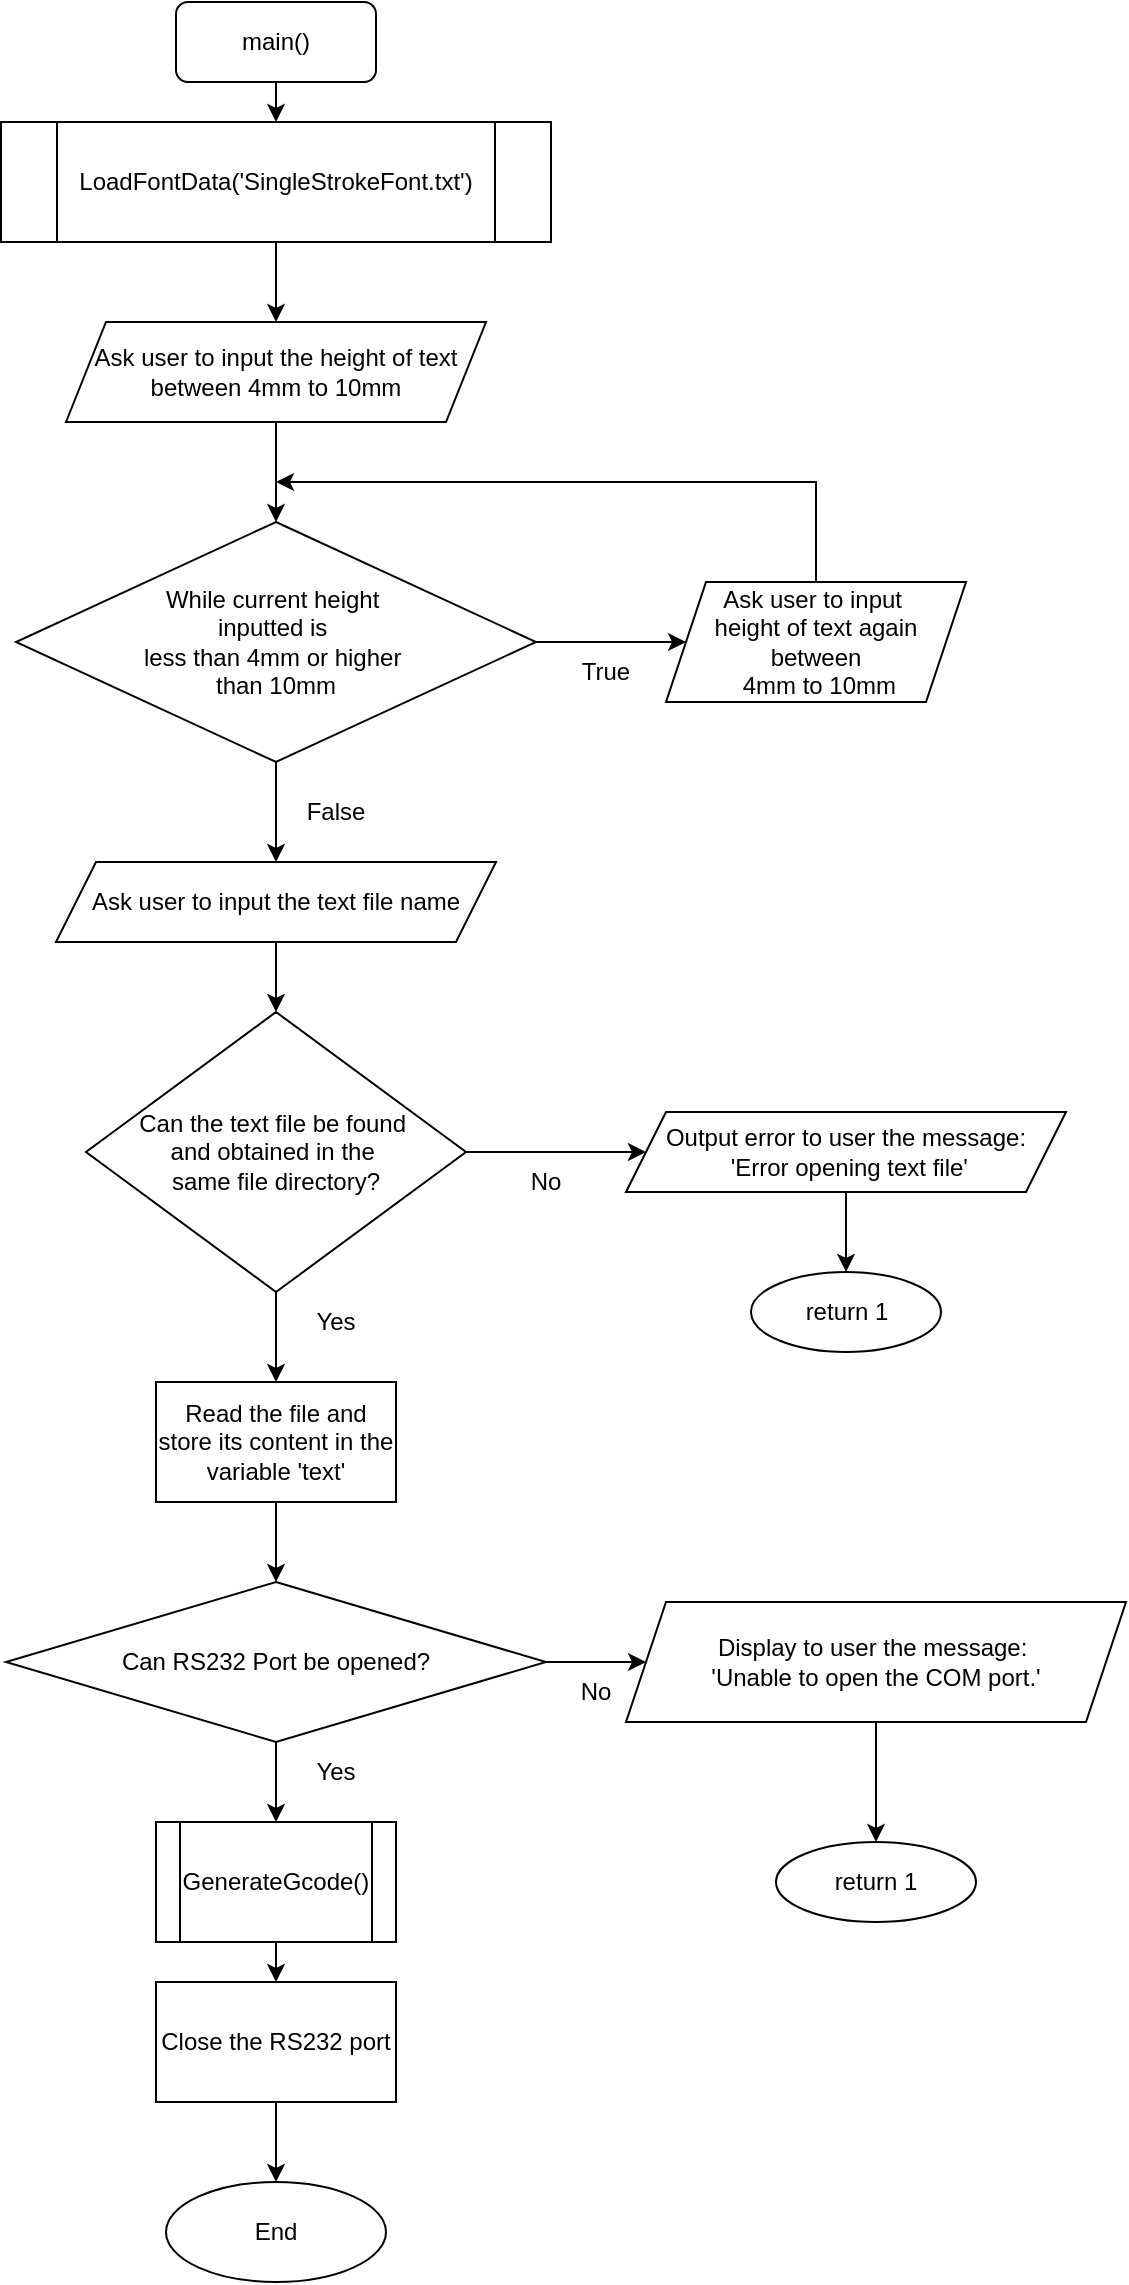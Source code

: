 <mxfile version="25.0.3" pages="3">
  <diagram name="Page-1" id="ZHpmcUGHokteA9pCnuxo">
    <mxGraphModel dx="927" dy="574" grid="1" gridSize="10" guides="1" tooltips="1" connect="1" arrows="1" fold="1" page="1" pageScale="1" pageWidth="827" pageHeight="1169" math="0" shadow="0">
      <root>
        <mxCell id="0" />
        <mxCell id="1" parent="0" />
        <mxCell id="RcZH_3BDOCUqXZO8h2bS-22" style="edgeStyle=orthogonalEdgeStyle;rounded=0;orthogonalLoop=1;jettySize=auto;html=1;exitX=0.5;exitY=1;exitDx=0;exitDy=0;entryX=0.5;entryY=0;entryDx=0;entryDy=0;" edge="1" parent="1" source="RcZH_3BDOCUqXZO8h2bS-2" target="RcZH_3BDOCUqXZO8h2bS-4">
          <mxGeometry relative="1" as="geometry" />
        </mxCell>
        <mxCell id="RcZH_3BDOCUqXZO8h2bS-2" value="main()" style="rounded=1;whiteSpace=wrap;html=1;" vertex="1" parent="1">
          <mxGeometry x="155" y="10" width="100" height="40" as="geometry" />
        </mxCell>
        <mxCell id="RcZH_3BDOCUqXZO8h2bS-11" style="edgeStyle=orthogonalEdgeStyle;rounded=0;orthogonalLoop=1;jettySize=auto;html=1;exitX=0.5;exitY=1;exitDx=0;exitDy=0;entryX=0.5;entryY=0;entryDx=0;entryDy=0;" edge="1" parent="1" source="RcZH_3BDOCUqXZO8h2bS-4" target="RcZH_3BDOCUqXZO8h2bS-9">
          <mxGeometry relative="1" as="geometry" />
        </mxCell>
        <mxCell id="RcZH_3BDOCUqXZO8h2bS-4" value="LoadFontData(&#39;SingleStrokeFont.txt&#39;)" style="shape=process;whiteSpace=wrap;html=1;backgroundOutline=1;" vertex="1" parent="1">
          <mxGeometry x="67.5" y="70" width="275" height="60" as="geometry" />
        </mxCell>
        <mxCell id="RcZH_3BDOCUqXZO8h2bS-34" style="edgeStyle=orthogonalEdgeStyle;rounded=0;orthogonalLoop=1;jettySize=auto;html=1;exitX=0.5;exitY=1;exitDx=0;exitDy=0;entryX=0.5;entryY=0;entryDx=0;entryDy=0;" edge="1" parent="1" source="RcZH_3BDOCUqXZO8h2bS-5" target="RcZH_3BDOCUqXZO8h2bS-10">
          <mxGeometry relative="1" as="geometry" />
        </mxCell>
        <mxCell id="RcZH_3BDOCUqXZO8h2bS-5" value="Ask user to input the text file name" style="shape=parallelogram;perimeter=parallelogramPerimeter;whiteSpace=wrap;html=1;fixedSize=1;" vertex="1" parent="1">
          <mxGeometry x="95" y="440" width="220" height="40" as="geometry" />
        </mxCell>
        <mxCell id="RcZH_3BDOCUqXZO8h2bS-6" value="Ask user to input&amp;nbsp;&lt;div&gt;height&amp;nbsp;&lt;span style=&quot;background-color: initial;&quot;&gt;of text again between&lt;/span&gt;&lt;/div&gt;&lt;div&gt;&lt;span style=&quot;background-color: initial;&quot;&gt;&amp;nbsp;4mm to 10mm&lt;/span&gt;&lt;/div&gt;" style="shape=parallelogram;perimeter=parallelogramPerimeter;whiteSpace=wrap;html=1;fixedSize=1;" vertex="1" parent="1">
          <mxGeometry x="400" y="300" width="150" height="60" as="geometry" />
        </mxCell>
        <mxCell id="RcZH_3BDOCUqXZO8h2bS-24" style="edgeStyle=orthogonalEdgeStyle;rounded=0;orthogonalLoop=1;jettySize=auto;html=1;exitX=1;exitY=0.5;exitDx=0;exitDy=0;" edge="1" parent="1" source="RcZH_3BDOCUqXZO8h2bS-7" target="RcZH_3BDOCUqXZO8h2bS-6">
          <mxGeometry relative="1" as="geometry" />
        </mxCell>
        <mxCell id="RcZH_3BDOCUqXZO8h2bS-33" style="edgeStyle=orthogonalEdgeStyle;rounded=0;orthogonalLoop=1;jettySize=auto;html=1;exitX=0.5;exitY=1;exitDx=0;exitDy=0;entryX=0.5;entryY=0;entryDx=0;entryDy=0;" edge="1" parent="1" source="RcZH_3BDOCUqXZO8h2bS-7" target="RcZH_3BDOCUqXZO8h2bS-5">
          <mxGeometry relative="1" as="geometry" />
        </mxCell>
        <mxCell id="RcZH_3BDOCUqXZO8h2bS-7" value="While current height&amp;nbsp;&lt;div&gt;inputted is&amp;nbsp;&lt;div&gt;less than 4mm or higher&amp;nbsp;&lt;/div&gt;&lt;div&gt;than 10mm&lt;/div&gt;&lt;/div&gt;" style="rhombus;whiteSpace=wrap;html=1;" vertex="1" parent="1">
          <mxGeometry x="75" y="270" width="260" height="120" as="geometry" />
        </mxCell>
        <mxCell id="RcZH_3BDOCUqXZO8h2bS-12" style="edgeStyle=orthogonalEdgeStyle;rounded=0;orthogonalLoop=1;jettySize=auto;html=1;exitX=0.5;exitY=1;exitDx=0;exitDy=0;entryX=0.5;entryY=0;entryDx=0;entryDy=0;" edge="1" parent="1" source="RcZH_3BDOCUqXZO8h2bS-9" target="RcZH_3BDOCUqXZO8h2bS-7">
          <mxGeometry relative="1" as="geometry" />
        </mxCell>
        <mxCell id="RcZH_3BDOCUqXZO8h2bS-9" value="Ask user to input the&amp;nbsp;&lt;span style=&quot;background-color: initial;&quot;&gt;height&amp;nbsp;&lt;/span&gt;&lt;span style=&quot;background-color: initial;&quot;&gt;of text between&amp;nbsp;&lt;/span&gt;&lt;span style=&quot;background-color: initial;&quot;&gt;4mm to 10mm&lt;/span&gt;" style="shape=parallelogram;perimeter=parallelogramPerimeter;whiteSpace=wrap;html=1;fixedSize=1;" vertex="1" parent="1">
          <mxGeometry x="100" y="170" width="210" height="50" as="geometry" />
        </mxCell>
        <mxCell id="RcZH_3BDOCUqXZO8h2bS-28" style="edgeStyle=orthogonalEdgeStyle;rounded=0;orthogonalLoop=1;jettySize=auto;html=1;exitX=0.5;exitY=1;exitDx=0;exitDy=0;entryX=0.5;entryY=0;entryDx=0;entryDy=0;" edge="1" parent="1" source="RcZH_3BDOCUqXZO8h2bS-10" target="RcZH_3BDOCUqXZO8h2bS-14">
          <mxGeometry relative="1" as="geometry" />
        </mxCell>
        <mxCell id="RcZH_3BDOCUqXZO8h2bS-40" style="edgeStyle=orthogonalEdgeStyle;rounded=0;orthogonalLoop=1;jettySize=auto;html=1;exitX=1;exitY=0.5;exitDx=0;exitDy=0;entryX=0;entryY=0.5;entryDx=0;entryDy=0;" edge="1" parent="1" source="RcZH_3BDOCUqXZO8h2bS-10" target="RcZH_3BDOCUqXZO8h2bS-37">
          <mxGeometry relative="1" as="geometry" />
        </mxCell>
        <mxCell id="RcZH_3BDOCUqXZO8h2bS-10" value="Can the text file be found&amp;nbsp;&lt;div&gt;and obtained in the&amp;nbsp;&lt;div&gt;same file directory?&lt;/div&gt;&lt;/div&gt;" style="rhombus;whiteSpace=wrap;html=1;" vertex="1" parent="1">
          <mxGeometry x="110" y="515" width="190" height="140" as="geometry" />
        </mxCell>
        <mxCell id="RcZH_3BDOCUqXZO8h2bS-42" style="edgeStyle=orthogonalEdgeStyle;rounded=0;orthogonalLoop=1;jettySize=auto;html=1;exitX=0.5;exitY=1;exitDx=0;exitDy=0;entryX=0.5;entryY=0;entryDx=0;entryDy=0;" edge="1" parent="1" source="RcZH_3BDOCUqXZO8h2bS-14" target="RcZH_3BDOCUqXZO8h2bS-16">
          <mxGeometry relative="1" as="geometry" />
        </mxCell>
        <mxCell id="RcZH_3BDOCUqXZO8h2bS-14" value="Read the file and store its content in the variable &#39;text&#39;" style="rounded=0;whiteSpace=wrap;html=1;" vertex="1" parent="1">
          <mxGeometry x="145" y="700" width="120" height="60" as="geometry" />
        </mxCell>
        <mxCell id="RcZH_3BDOCUqXZO8h2bS-44" style="edgeStyle=orthogonalEdgeStyle;rounded=0;orthogonalLoop=1;jettySize=auto;html=1;exitX=0.5;exitY=1;exitDx=0;exitDy=0;entryX=0.5;entryY=0;entryDx=0;entryDy=0;" edge="1" parent="1" source="RcZH_3BDOCUqXZO8h2bS-16" target="RcZH_3BDOCUqXZO8h2bS-17">
          <mxGeometry relative="1" as="geometry" />
        </mxCell>
        <mxCell id="RcZH_3BDOCUqXZO8h2bS-16" value="Can RS232 Port be opened?" style="rhombus;whiteSpace=wrap;html=1;" vertex="1" parent="1">
          <mxGeometry x="70" y="800" width="270" height="80" as="geometry" />
        </mxCell>
        <mxCell id="RcZH_3BDOCUqXZO8h2bS-26" style="edgeStyle=orthogonalEdgeStyle;rounded=0;orthogonalLoop=1;jettySize=auto;html=1;exitX=0.5;exitY=1;exitDx=0;exitDy=0;entryX=0.5;entryY=0;entryDx=0;entryDy=0;" edge="1" parent="1" source="RcZH_3BDOCUqXZO8h2bS-17" target="RcZH_3BDOCUqXZO8h2bS-18">
          <mxGeometry relative="1" as="geometry" />
        </mxCell>
        <mxCell id="RcZH_3BDOCUqXZO8h2bS-17" value="GenerateGcode()" style="shape=process;whiteSpace=wrap;html=1;backgroundOutline=1;" vertex="1" parent="1">
          <mxGeometry x="145" y="920" width="120" height="60" as="geometry" />
        </mxCell>
        <mxCell id="RcZH_3BDOCUqXZO8h2bS-27" style="edgeStyle=orthogonalEdgeStyle;rounded=0;orthogonalLoop=1;jettySize=auto;html=1;exitX=0.5;exitY=1;exitDx=0;exitDy=0;entryX=0.5;entryY=0;entryDx=0;entryDy=0;" edge="1" parent="1" source="RcZH_3BDOCUqXZO8h2bS-18" target="RcZH_3BDOCUqXZO8h2bS-20">
          <mxGeometry relative="1" as="geometry" />
        </mxCell>
        <mxCell id="RcZH_3BDOCUqXZO8h2bS-18" value="Close the RS232 port" style="rounded=0;whiteSpace=wrap;html=1;" vertex="1" parent="1">
          <mxGeometry x="145" y="1000" width="120" height="60" as="geometry" />
        </mxCell>
        <mxCell id="RcZH_3BDOCUqXZO8h2bS-20" value="End" style="ellipse;whiteSpace=wrap;html=1;" vertex="1" parent="1">
          <mxGeometry x="150" y="1100" width="110" height="50" as="geometry" />
        </mxCell>
        <mxCell id="RcZH_3BDOCUqXZO8h2bS-23" value="" style="endArrow=classic;html=1;rounded=0;entryX=0.5;entryY=0;entryDx=0;entryDy=0;exitX=0.5;exitY=0;exitDx=0;exitDy=0;" edge="1" parent="1" source="RcZH_3BDOCUqXZO8h2bS-6">
          <mxGeometry width="50" height="50" relative="1" as="geometry">
            <mxPoint x="480" y="280" as="sourcePoint" />
            <mxPoint x="205" y="250" as="targetPoint" />
            <Array as="points">
              <mxPoint x="475" y="250" />
              <mxPoint x="350" y="250" />
            </Array>
          </mxGeometry>
        </mxCell>
        <mxCell id="RcZH_3BDOCUqXZO8h2bS-30" value="True" style="text;html=1;align=center;verticalAlign=middle;whiteSpace=wrap;rounded=0;" vertex="1" parent="1">
          <mxGeometry x="340" y="330" width="60" height="30" as="geometry" />
        </mxCell>
        <mxCell id="RcZH_3BDOCUqXZO8h2bS-31" value="False" style="text;html=1;align=center;verticalAlign=middle;whiteSpace=wrap;rounded=0;" vertex="1" parent="1">
          <mxGeometry x="205" y="400" width="60" height="30" as="geometry" />
        </mxCell>
        <mxCell id="RcZH_3BDOCUqXZO8h2bS-35" value="Yes" style="text;html=1;align=center;verticalAlign=middle;whiteSpace=wrap;rounded=0;" vertex="1" parent="1">
          <mxGeometry x="205" y="655" width="60" height="30" as="geometry" />
        </mxCell>
        <mxCell id="RcZH_3BDOCUqXZO8h2bS-41" style="edgeStyle=orthogonalEdgeStyle;rounded=0;orthogonalLoop=1;jettySize=auto;html=1;exitX=0.5;exitY=1;exitDx=0;exitDy=0;entryX=0.5;entryY=0;entryDx=0;entryDy=0;" edge="1" parent="1" source="RcZH_3BDOCUqXZO8h2bS-37" target="RcZH_3BDOCUqXZO8h2bS-39">
          <mxGeometry relative="1" as="geometry" />
        </mxCell>
        <mxCell id="RcZH_3BDOCUqXZO8h2bS-37" value="Output error to user the message:&lt;div&gt;&amp;nbsp;&#39;Error opening text file&#39;&lt;/div&gt;" style="shape=parallelogram;perimeter=parallelogramPerimeter;whiteSpace=wrap;html=1;fixedSize=1;" vertex="1" parent="1">
          <mxGeometry x="380" y="565" width="220" height="40" as="geometry" />
        </mxCell>
        <mxCell id="RcZH_3BDOCUqXZO8h2bS-39" value="return 1" style="ellipse;whiteSpace=wrap;html=1;" vertex="1" parent="1">
          <mxGeometry x="442.5" y="645" width="95" height="40" as="geometry" />
        </mxCell>
        <mxCell id="RcZH_3BDOCUqXZO8h2bS-45" value="No" style="text;html=1;align=center;verticalAlign=middle;whiteSpace=wrap;rounded=0;" vertex="1" parent="1">
          <mxGeometry x="310" y="585" width="60" height="30" as="geometry" />
        </mxCell>
        <mxCell id="IDR14lqXAWypBH-KW9iI-4" style="edgeStyle=orthogonalEdgeStyle;rounded=0;orthogonalLoop=1;jettySize=auto;html=1;exitX=0.5;exitY=1;exitDx=0;exitDy=0;entryX=0.5;entryY=0;entryDx=0;entryDy=0;" edge="1" parent="1" source="IDR14lqXAWypBH-KW9iI-1" target="IDR14lqXAWypBH-KW9iI-2">
          <mxGeometry relative="1" as="geometry" />
        </mxCell>
        <mxCell id="IDR14lqXAWypBH-KW9iI-1" value="Display to user the message:&amp;nbsp;&lt;div&gt;&#39;Unable to open the COM port.&#39;&lt;/div&gt;" style="shape=parallelogram;perimeter=parallelogramPerimeter;whiteSpace=wrap;html=1;fixedSize=1;" vertex="1" parent="1">
          <mxGeometry x="380" y="810" width="250" height="60" as="geometry" />
        </mxCell>
        <mxCell id="IDR14lqXAWypBH-KW9iI-2" value="return 1" style="ellipse;whiteSpace=wrap;html=1;" vertex="1" parent="1">
          <mxGeometry x="455" y="930" width="100" height="40" as="geometry" />
        </mxCell>
        <mxCell id="IDR14lqXAWypBH-KW9iI-3" value="" style="endArrow=classic;html=1;rounded=0;exitX=1;exitY=0.5;exitDx=0;exitDy=0;entryX=0;entryY=0.5;entryDx=0;entryDy=0;" edge="1" parent="1" source="RcZH_3BDOCUqXZO8h2bS-16" target="IDR14lqXAWypBH-KW9iI-1">
          <mxGeometry width="50" height="50" relative="1" as="geometry">
            <mxPoint x="390" y="880" as="sourcePoint" />
            <mxPoint x="440" y="830" as="targetPoint" />
          </mxGeometry>
        </mxCell>
        <mxCell id="IDR14lqXAWypBH-KW9iI-5" value="Yes" style="text;html=1;align=center;verticalAlign=middle;whiteSpace=wrap;rounded=0;" vertex="1" parent="1">
          <mxGeometry x="205" y="880" width="60" height="30" as="geometry" />
        </mxCell>
        <mxCell id="IDR14lqXAWypBH-KW9iI-6" value="No" style="text;html=1;align=center;verticalAlign=middle;whiteSpace=wrap;rounded=0;" vertex="1" parent="1">
          <mxGeometry x="335" y="840" width="60" height="30" as="geometry" />
        </mxCell>
      </root>
    </mxGraphModel>
  </diagram>
  <diagram id="Q6tRgtWSr9nuO0D9FOAc" name="Page-2">
    <mxGraphModel dx="927" dy="574" grid="1" gridSize="10" guides="1" tooltips="1" connect="1" arrows="1" fold="1" page="1" pageScale="1" pageWidth="827" pageHeight="1169" math="0" shadow="0">
      <root>
        <mxCell id="0" />
        <mxCell id="1" parent="0" />
        <mxCell id="iUSJpiGiCA8plbPMokfl-17" style="edgeStyle=orthogonalEdgeStyle;rounded=0;orthogonalLoop=1;jettySize=auto;html=1;exitX=0.5;exitY=1;exitDx=0;exitDy=0;entryX=0.5;entryY=0;entryDx=0;entryDy=0;" parent="1" source="bTQiq8XwT7r109ES2D-Q-1" target="bTQiq8XwT7r109ES2D-Q-2" edge="1">
          <mxGeometry relative="1" as="geometry" />
        </mxCell>
        <mxCell id="bTQiq8XwT7r109ES2D-Q-1" value="LoadFontData" style="shape=process;whiteSpace=wrap;html=1;backgroundOutline=1;" parent="1" vertex="1">
          <mxGeometry x="260" y="30" width="120" height="40" as="geometry" />
        </mxCell>
        <mxCell id="iUSJpiGiCA8plbPMokfl-18" style="edgeStyle=orthogonalEdgeStyle;rounded=0;orthogonalLoop=1;jettySize=auto;html=1;exitX=0.5;exitY=1;exitDx=0;exitDy=0;entryX=0.5;entryY=0;entryDx=0;entryDy=0;" parent="1" source="bTQiq8XwT7r109ES2D-Q-2" target="Ws41thuYhLEm5z5IO52l-1" edge="1">
          <mxGeometry relative="1" as="geometry" />
        </mxCell>
        <mxCell id="bTQiq8XwT7r109ES2D-Q-2" value="Open and read the font data file" style="rounded=0;whiteSpace=wrap;html=1;" parent="1" vertex="1">
          <mxGeometry x="260" y="90" width="120" height="50" as="geometry" />
        </mxCell>
        <mxCell id="iUSJpiGiCA8plbPMokfl-19" style="edgeStyle=orthogonalEdgeStyle;rounded=0;orthogonalLoop=1;jettySize=auto;html=1;exitX=1;exitY=0.5;exitDx=0;exitDy=0;" parent="1" source="Ws41thuYhLEm5z5IO52l-1" target="iUSJpiGiCA8plbPMokfl-1" edge="1">
          <mxGeometry relative="1" as="geometry" />
        </mxCell>
        <mxCell id="iUSJpiGiCA8plbPMokfl-21" style="edgeStyle=orthogonalEdgeStyle;rounded=0;orthogonalLoop=1;jettySize=auto;html=1;exitX=0.5;exitY=1;exitDx=0;exitDy=0;entryX=0.5;entryY=0;entryDx=0;entryDy=0;" parent="1" source="Ws41thuYhLEm5z5IO52l-1" target="iUSJpiGiCA8plbPMokfl-3" edge="1">
          <mxGeometry relative="1" as="geometry" />
        </mxCell>
        <mxCell id="Ws41thuYhLEm5z5IO52l-1" value="Can the font data file be opened?" style="rhombus;whiteSpace=wrap;html=1;" parent="1" vertex="1">
          <mxGeometry x="200" y="160" width="240" height="80" as="geometry" />
        </mxCell>
        <mxCell id="iUSJpiGiCA8plbPMokfl-20" style="edgeStyle=orthogonalEdgeStyle;rounded=0;orthogonalLoop=1;jettySize=auto;html=1;exitX=0.5;exitY=1;exitDx=0;exitDy=0;entryX=0.5;entryY=0;entryDx=0;entryDy=0;" parent="1" source="iUSJpiGiCA8plbPMokfl-1" target="iUSJpiGiCA8plbPMokfl-2" edge="1">
          <mxGeometry relative="1" as="geometry" />
        </mxCell>
        <mxCell id="iUSJpiGiCA8plbPMokfl-1" value="Output error to user the message:&lt;div&gt;&amp;nbsp;&#39;Error opening font file&#39;&lt;/div&gt;" style="shape=parallelogram;perimeter=parallelogramPerimeter;whiteSpace=wrap;html=1;fixedSize=1;" parent="1" vertex="1">
          <mxGeometry x="490" y="180" width="220" height="40" as="geometry" />
        </mxCell>
        <mxCell id="iUSJpiGiCA8plbPMokfl-2" value="Exit (1)" style="ellipse;whiteSpace=wrap;html=1;" parent="1" vertex="1">
          <mxGeometry x="550" y="240" width="100" height="40" as="geometry" />
        </mxCell>
        <mxCell id="iUSJpiGiCA8plbPMokfl-22" value="" style="edgeStyle=orthogonalEdgeStyle;rounded=0;orthogonalLoop=1;jettySize=auto;html=1;" parent="1" source="iUSJpiGiCA8plbPMokfl-3" target="iUSJpiGiCA8plbPMokfl-5" edge="1">
          <mxGeometry relative="1" as="geometry" />
        </mxCell>
        <mxCell id="iUSJpiGiCA8plbPMokfl-49" style="edgeStyle=orthogonalEdgeStyle;rounded=0;orthogonalLoop=1;jettySize=auto;html=1;exitX=1;exitY=0.5;exitDx=0;exitDy=0;entryX=0;entryY=0.5;entryDx=0;entryDy=0;" parent="1" source="iUSJpiGiCA8plbPMokfl-3" target="iUSJpiGiCA8plbPMokfl-46" edge="1">
          <mxGeometry relative="1" as="geometry" />
        </mxCell>
        <mxCell id="iUSJpiGiCA8plbPMokfl-3" value="Read each line of the font data file using a&amp;nbsp;&lt;div&gt;while loop until it reaches to the end&lt;/div&gt;" style="rhombus;whiteSpace=wrap;html=1;" parent="1" vertex="1">
          <mxGeometry x="170" y="290" width="300" height="100" as="geometry" />
        </mxCell>
        <mxCell id="iUSJpiGiCA8plbPMokfl-25" style="edgeStyle=orthogonalEdgeStyle;rounded=0;orthogonalLoop=1;jettySize=auto;html=1;exitX=0.5;exitY=1;exitDx=0;exitDy=0;entryX=0.5;entryY=0;entryDx=0;entryDy=0;" parent="1" source="iUSJpiGiCA8plbPMokfl-5" target="iUSJpiGiCA8plbPMokfl-6" edge="1">
          <mxGeometry relative="1" as="geometry" />
        </mxCell>
        <mxCell id="iUSJpiGiCA8plbPMokfl-27" style="edgeStyle=orthogonalEdgeStyle;rounded=0;orthogonalLoop=1;jettySize=auto;html=1;exitX=0;exitY=0.5;exitDx=0;exitDy=0;entryX=0;entryY=0.5;entryDx=0;entryDy=0;" parent="1" source="iUSJpiGiCA8plbPMokfl-41" target="iUSJpiGiCA8plbPMokfl-3" edge="1">
          <mxGeometry relative="1" as="geometry">
            <Array as="points">
              <mxPoint x="110" y="340" />
            </Array>
          </mxGeometry>
        </mxCell>
        <mxCell id="iUSJpiGiCA8plbPMokfl-5" value="If the first integer&lt;div&gt;is &#39;999&#39;?&lt;/div&gt;" style="rhombus;whiteSpace=wrap;html=1;" parent="1" vertex="1">
          <mxGeometry x="245" y="420" width="150" height="85" as="geometry" />
        </mxCell>
        <mxCell id="iUSJpiGiCA8plbPMokfl-26" style="edgeStyle=orthogonalEdgeStyle;rounded=0;orthogonalLoop=1;jettySize=auto;html=1;exitX=0.5;exitY=1;exitDx=0;exitDy=0;entryX=0.5;entryY=0;entryDx=0;entryDy=0;" parent="1" source="iUSJpiGiCA8plbPMokfl-6" target="iUSJpiGiCA8plbPMokfl-8" edge="1">
          <mxGeometry relative="1" as="geometry" />
        </mxCell>
        <mxCell id="iUSJpiGiCA8plbPMokfl-6" value="Scan the second and third variable of the same line&amp;nbsp;" style="rounded=0;whiteSpace=wrap;html=1;" parent="1" vertex="1">
          <mxGeometry x="245" y="530" width="150" height="45" as="geometry" />
        </mxCell>
        <mxCell id="iUSJpiGiCA8plbPMokfl-28" style="edgeStyle=orthogonalEdgeStyle;rounded=0;orthogonalLoop=1;jettySize=auto;html=1;exitX=0.5;exitY=1;exitDx=0;exitDy=0;entryX=0.5;entryY=0;entryDx=0;entryDy=0;" parent="1" source="iUSJpiGiCA8plbPMokfl-8" target="iUSJpiGiCA8plbPMokfl-9" edge="1">
          <mxGeometry relative="1" as="geometry" />
        </mxCell>
        <mxCell id="iUSJpiGiCA8plbPMokfl-8" value="Store the 2nd variable as the ASCII value, &#39;ASCII&#39;" style="rounded=0;whiteSpace=wrap;html=1;" parent="1" vertex="1">
          <mxGeometry x="245" y="600" width="150" height="60" as="geometry" />
        </mxCell>
        <mxCell id="iUSJpiGiCA8plbPMokfl-29" style="edgeStyle=orthogonalEdgeStyle;rounded=0;orthogonalLoop=1;jettySize=auto;html=1;exitX=0.5;exitY=1;exitDx=0;exitDy=0;entryX=0.5;entryY=0;entryDx=0;entryDy=0;" parent="1" source="iUSJpiGiCA8plbPMokfl-9" target="iUSJpiGiCA8plbPMokfl-11" edge="1">
          <mxGeometry relative="1" as="geometry" />
        </mxCell>
        <mxCell id="iUSJpiGiCA8plbPMokfl-9" value="Store the 3rd variable as the number of movements for the pen to move for that character, &#39;num_movements&#39;" style="rounded=0;whiteSpace=wrap;html=1;" parent="1" vertex="1">
          <mxGeometry x="225" y="680" width="190" height="70" as="geometry" />
        </mxCell>
        <mxCell id="iUSJpiGiCA8plbPMokfl-30" style="edgeStyle=orthogonalEdgeStyle;rounded=0;orthogonalLoop=1;jettySize=auto;html=1;exitX=0.5;exitY=1;exitDx=0;exitDy=0;entryX=0.5;entryY=0;entryDx=0;entryDy=0;" parent="1" source="iUSJpiGiCA8plbPMokfl-11" target="iUSJpiGiCA8plbPMokfl-12" edge="1">
          <mxGeometry relative="1" as="geometry" />
        </mxCell>
        <mxCell id="iUSJpiGiCA8plbPMokfl-11" value="A for loop iteration from j=0&amp;nbsp;&lt;div&gt;to read each&lt;span style=&quot;background-color: initial;&quot;&gt;&amp;nbsp;movement&amp;nbsp;&lt;/span&gt;&lt;div&gt;&lt;div&gt;for that character until the iteration&amp;nbsp;&lt;/div&gt;&lt;div&gt;reaches &#39;num_movements&#39;&lt;/div&gt;&lt;/div&gt;&lt;/div&gt;" style="rhombus;whiteSpace=wrap;html=1;" parent="1" vertex="1">
          <mxGeometry x="180" y="780" width="280" height="110" as="geometry" />
        </mxCell>
        <mxCell id="iUSJpiGiCA8plbPMokfl-32" style="edgeStyle=orthogonalEdgeStyle;rounded=0;orthogonalLoop=1;jettySize=auto;html=1;exitX=0.5;exitY=1;exitDx=0;exitDy=0;entryX=0.5;entryY=0;entryDx=0;entryDy=0;" parent="1" source="iUSJpiGiCA8plbPMokfl-12" target="iUSJpiGiCA8plbPMokfl-16" edge="1">
          <mxGeometry relative="1" as="geometry" />
        </mxCell>
        <mxCell id="iUSJpiGiCA8plbPMokfl-12" value="Scan the line and parse &lt;code&gt;x&lt;/code&gt;, &lt;code&gt;y&lt;/code&gt;, and pen state." style="rounded=0;whiteSpace=wrap;html=1;" parent="1" vertex="1">
          <mxGeometry x="187.5" y="930" width="265" height="30" as="geometry" />
        </mxCell>
        <mxCell id="iUSJpiGiCA8plbPMokfl-16" value="increment &#39;j&#39; by 1" style="rounded=0;whiteSpace=wrap;html=1;" parent="1" vertex="1">
          <mxGeometry x="265" y="990" width="110" height="30" as="geometry" />
        </mxCell>
        <mxCell id="iUSJpiGiCA8plbPMokfl-33" value="True" style="text;html=1;align=center;verticalAlign=middle;whiteSpace=wrap;rounded=0;" parent="1" vertex="1">
          <mxGeometry x="315" y="890" width="60" height="30" as="geometry" />
        </mxCell>
        <mxCell id="iUSJpiGiCA8plbPMokfl-34" value="Yes" style="text;html=1;align=center;verticalAlign=middle;whiteSpace=wrap;rounded=0;" parent="1" vertex="1">
          <mxGeometry x="320" y="500" width="50" height="20" as="geometry" />
        </mxCell>
        <mxCell id="iUSJpiGiCA8plbPMokfl-36" value="" style="endArrow=classic;html=1;rounded=0;exitX=0.5;exitY=1;exitDx=0;exitDy=0;entryX=1;entryY=0.5;entryDx=0;entryDy=0;" parent="1" source="iUSJpiGiCA8plbPMokfl-16" target="iUSJpiGiCA8plbPMokfl-11" edge="1">
          <mxGeometry width="50" height="50" relative="1" as="geometry">
            <mxPoint x="410" y="970" as="sourcePoint" />
            <mxPoint x="460" y="920" as="targetPoint" />
            <Array as="points">
              <mxPoint x="320" y="1060" />
              <mxPoint x="560" y="1060" />
              <mxPoint x="560" y="835" />
            </Array>
          </mxGeometry>
        </mxCell>
        <mxCell id="iUSJpiGiCA8plbPMokfl-37" value="True" style="text;html=1;align=center;verticalAlign=middle;whiteSpace=wrap;rounded=0;" parent="1" vertex="1">
          <mxGeometry x="315" y="390" width="45" height="30" as="geometry" />
        </mxCell>
        <mxCell id="iUSJpiGiCA8plbPMokfl-40" value="False" style="text;html=1;align=center;verticalAlign=middle;whiteSpace=wrap;rounded=0;" parent="1" vertex="1">
          <mxGeometry x="140" y="840" width="60" height="30" as="geometry" />
        </mxCell>
        <mxCell id="iUSJpiGiCA8plbPMokfl-44" value="" style="endArrow=classic;html=1;rounded=0;exitX=0;exitY=0.5;exitDx=0;exitDy=0;entryX=0.944;entryY=0.648;entryDx=0;entryDy=0;entryPerimeter=0;" parent="1" source="iUSJpiGiCA8plbPMokfl-5" target="iUSJpiGiCA8plbPMokfl-41" edge="1">
          <mxGeometry width="50" height="50" relative="1" as="geometry">
            <mxPoint x="220" y="550" as="sourcePoint" />
            <mxPoint x="160" y="460" as="targetPoint" />
            <Array as="points">
              <mxPoint x="170" y="463" />
            </Array>
          </mxGeometry>
        </mxCell>
        <mxCell id="iUSJpiGiCA8plbPMokfl-50" style="edgeStyle=orthogonalEdgeStyle;rounded=0;orthogonalLoop=1;jettySize=auto;html=1;exitX=0.5;exitY=1;exitDx=0;exitDy=0;entryX=0.5;entryY=0;entryDx=0;entryDy=0;" parent="1" source="iUSJpiGiCA8plbPMokfl-46" target="iUSJpiGiCA8plbPMokfl-47" edge="1">
          <mxGeometry relative="1" as="geometry" />
        </mxCell>
        <mxCell id="iUSJpiGiCA8plbPMokfl-46" value="Close the font data file" style="rounded=0;whiteSpace=wrap;html=1;" parent="1" vertex="1">
          <mxGeometry x="550" y="327.5" width="140" height="25" as="geometry" />
        </mxCell>
        <mxCell id="iUSJpiGiCA8plbPMokfl-47" value="End" style="ellipse;whiteSpace=wrap;html=1;" parent="1" vertex="1">
          <mxGeometry x="580" y="390" width="80" height="40" as="geometry" />
        </mxCell>
        <mxCell id="iUSJpiGiCA8plbPMokfl-52" value="" style="endArrow=classic;html=1;rounded=0;exitX=0;exitY=0.5;exitDx=0;exitDy=0;entryX=0.5;entryY=1;entryDx=0;entryDy=0;" parent="1" source="iUSJpiGiCA8plbPMokfl-11" target="iUSJpiGiCA8plbPMokfl-41" edge="1">
          <mxGeometry width="50" height="50" relative="1" as="geometry">
            <mxPoint x="260" y="630" as="sourcePoint" />
            <mxPoint x="310" y="580" as="targetPoint" />
            <Array as="points">
              <mxPoint x="110" y="835" />
            </Array>
          </mxGeometry>
        </mxCell>
        <mxCell id="iUSJpiGiCA8plbPMokfl-41" value="" style="ellipse;whiteSpace=wrap;html=1;aspect=fixed;" parent="1" vertex="1">
          <mxGeometry x="100" y="450" width="20" height="20" as="geometry" />
        </mxCell>
        <mxCell id="iUSJpiGiCA8plbPMokfl-56" value="No" style="text;html=1;align=center;verticalAlign=middle;whiteSpace=wrap;rounded=0;" parent="1" vertex="1">
          <mxGeometry x="187.5" y="460" width="60" height="30" as="geometry" />
        </mxCell>
        <mxCell id="iUSJpiGiCA8plbPMokfl-57" value="False" style="text;html=1;align=center;verticalAlign=middle;whiteSpace=wrap;rounded=0;" parent="1" vertex="1">
          <mxGeometry x="470" y="340" width="60" height="30" as="geometry" />
        </mxCell>
        <mxCell id="614V-VfKlXTCEIau2yv2-1" value="Yes" style="text;html=1;align=center;verticalAlign=middle;whiteSpace=wrap;rounded=0;" vertex="1" parent="1">
          <mxGeometry x="320" y="245" width="60" height="30" as="geometry" />
        </mxCell>
        <mxCell id="614V-VfKlXTCEIau2yv2-2" value="No" style="text;html=1;align=center;verticalAlign=middle;whiteSpace=wrap;rounded=0;" vertex="1" parent="1">
          <mxGeometry x="430" y="170" width="60" height="30" as="geometry" />
        </mxCell>
      </root>
    </mxGraphModel>
  </diagram>
  <diagram id="_kSu166eCwjNmYjObj2Z" name="Page-3">
    <mxGraphModel dx="2060" dy="1276" grid="1" gridSize="10" guides="1" tooltips="1" connect="1" arrows="1" fold="1" page="1" pageScale="1" pageWidth="1654" pageHeight="2336" math="0" shadow="0">
      <root>
        <mxCell id="0" />
        <mxCell id="1" parent="0" />
        <mxCell id="OJz_p4nkgoYyJV8qGX65-1" value="GenerateGcode()" style="shape=process;whiteSpace=wrap;html=1;backgroundOutline=1;" parent="1" vertex="1">
          <mxGeometry x="490" y="30" width="140" height="60" as="geometry" />
        </mxCell>
        <mxCell id="kMnC2l0wHhXDZgIh2-58-29" style="edgeStyle=orthogonalEdgeStyle;rounded=0;orthogonalLoop=1;jettySize=auto;html=1;exitX=0.5;exitY=1;exitDx=0;exitDy=0;entryX=0.5;entryY=0;entryDx=0;entryDy=0;" parent="1" source="1w1dCiltO7fJu1UoILWg-1" target="1w1dCiltO7fJu1UoILWg-2" edge="1">
          <mxGeometry relative="1" as="geometry" />
        </mxCell>
        <mxCell id="1w1dCiltO7fJu1UoILWg-1" value="Calculate the scale factor to adjust the desired font height by:&amp;nbsp;&lt;div&gt;&#39;scale&#39;= desired height/18&lt;div&gt;&lt;br&gt;&lt;/div&gt;&lt;/div&gt;" style="rounded=0;whiteSpace=wrap;html=1;" parent="1" vertex="1">
          <mxGeometry x="450" y="140" width="230" height="60" as="geometry" />
        </mxCell>
        <mxCell id="kMnC2l0wHhXDZgIh2-58-28" style="edgeStyle=orthogonalEdgeStyle;rounded=0;orthogonalLoop=1;jettySize=auto;html=1;exitX=0.5;exitY=1;exitDx=0;exitDy=0;entryX=0.5;entryY=0;entryDx=0;entryDy=0;" parent="1" source="1w1dCiltO7fJu1UoILWg-2" target="1w1dCiltO7fJu1UoILWg-3" edge="1">
          <mxGeometry relative="1" as="geometry" />
        </mxCell>
        <mxCell id="1w1dCiltO7fJu1UoILWg-2" value="Initialise the G-Code&lt;div&gt;F1000&lt;/div&gt;&lt;div&gt;M3&lt;/div&gt;&lt;div&gt;S0&lt;/div&gt;" style="rounded=0;whiteSpace=wrap;html=1;" parent="1" vertex="1">
          <mxGeometry x="495" y="240" width="140" height="60" as="geometry" />
        </mxCell>
        <mxCell id="kMnC2l0wHhXDZgIh2-58-27" style="edgeStyle=orthogonalEdgeStyle;rounded=0;orthogonalLoop=1;jettySize=auto;html=1;exitX=0.5;exitY=1;exitDx=0;exitDy=0;entryX=0.5;entryY=0;entryDx=0;entryDy=0;" parent="1" source="1w1dCiltO7fJu1UoILWg-3" target="1w1dCiltO7fJu1UoILWg-4" edge="1">
          <mxGeometry relative="1" as="geometry" />
        </mxCell>
        <mxCell id="1w1dCiltO7fJu1UoILWg-3" value="Send to SendCommand() function" style="rounded=0;whiteSpace=wrap;html=1;" parent="1" vertex="1">
          <mxGeometry x="505" y="320" width="120" height="60" as="geometry" />
        </mxCell>
        <mxCell id="kMnC2l0wHhXDZgIh2-58-26" style="edgeStyle=orthogonalEdgeStyle;rounded=0;orthogonalLoop=1;jettySize=auto;html=1;exitX=0.5;exitY=1;exitDx=0;exitDy=0;entryX=0.5;entryY=0;entryDx=0;entryDy=0;" parent="1" source="1w1dCiltO7fJu1UoILWg-4" target="1w1dCiltO7fJu1UoILWg-5" edge="1">
          <mxGeometry relative="1" as="geometry" />
        </mxCell>
        <mxCell id="1w1dCiltO7fJu1UoILWg-4" value="A for loop iteration until it reaches&lt;div&gt;&amp;nbsp;the&lt;span style=&quot;background-color: initial;&quot;&gt;&amp;nbsp;&#39;text&#39;s size array&lt;/span&gt;&lt;/div&gt;" style="rhombus;whiteSpace=wrap;html=1;" parent="1" vertex="1">
          <mxGeometry x="445" y="410" width="250" height="80" as="geometry" />
        </mxCell>
        <mxCell id="1w1dCiltO7fJu1UoILWg-10" style="edgeStyle=orthogonalEdgeStyle;rounded=0;orthogonalLoop=1;jettySize=auto;html=1;exitX=0.5;exitY=1;exitDx=0;exitDy=0;entryX=0.5;entryY=0;entryDx=0;entryDy=0;" parent="1" source="1w1dCiltO7fJu1UoILWg-5" target="1w1dCiltO7fJu1UoILWg-7" edge="1">
          <mxGeometry relative="1" as="geometry" />
        </mxCell>
        <mxCell id="1w1dCiltO7fJu1UoILWg-23" style="edgeStyle=orthogonalEdgeStyle;rounded=0;orthogonalLoop=1;jettySize=auto;html=1;exitX=1;exitY=0.5;exitDx=0;exitDy=0;entryX=0;entryY=0.5;entryDx=0;entryDy=0;" parent="1" source="1w1dCiltO7fJu1UoILWg-5" target="1w1dCiltO7fJu1UoILWg-21" edge="1">
          <mxGeometry relative="1" as="geometry" />
        </mxCell>
        <mxCell id="1w1dCiltO7fJu1UoILWg-5" value="A while loop with the condition&amp;nbsp;&lt;div&gt;of&amp;nbsp;&lt;span style=&quot;background-color: initial;&quot;&gt;when the character&amp;nbsp;&lt;/span&gt;&lt;/div&gt;&lt;div&gt;&lt;span style=&quot;background-color: initial;&quot;&gt;is&amp;nbsp;&lt;/span&gt;&lt;span style=&quot;background-color: initial;&quot;&gt;neither a &#39; &#39; nor a &#39;\n&#39;. This is to&amp;nbsp;&lt;/span&gt;&lt;div&gt;calculate the word&#39;s width&lt;/div&gt;&lt;/div&gt;" style="rhombus;whiteSpace=wrap;html=1;" parent="1" vertex="1">
          <mxGeometry x="440" y="530" width="260" height="130" as="geometry" />
        </mxCell>
        <mxCell id="1w1dCiltO7fJu1UoILWg-13" style="edgeStyle=orthogonalEdgeStyle;rounded=0;orthogonalLoop=1;jettySize=auto;html=1;exitX=0.5;exitY=1;exitDx=0;exitDy=0;entryX=0.5;entryY=0;entryDx=0;entryDy=0;" parent="1" source="1w1dCiltO7fJu1UoILWg-7" target="1w1dCiltO7fJu1UoILWg-9" edge="1">
          <mxGeometry relative="1" as="geometry" />
        </mxCell>
        <mxCell id="1w1dCiltO7fJu1UoILWg-17" style="edgeStyle=orthogonalEdgeStyle;rounded=0;orthogonalLoop=1;jettySize=auto;html=1;exitX=0;exitY=0.5;exitDx=0;exitDy=0;entryX=0.5;entryY=1;entryDx=0;entryDy=0;" parent="1" source="1w1dCiltO7fJu1UoILWg-7" target="1w1dCiltO7fJu1UoILWg-8" edge="1">
          <mxGeometry relative="1" as="geometry" />
        </mxCell>
        <mxCell id="1w1dCiltO7fJu1UoILWg-7" value="&lt;b&gt;Is the character&amp;nbsp;&lt;/b&gt;&lt;div&gt;&lt;b&gt;defined&amp;nbsp;&lt;/b&gt;&lt;b style=&quot;background-color: initial;&quot;&gt;within&lt;/b&gt;&lt;div&gt;&lt;div&gt;&lt;b&gt;&amp;nbsp;the font data file?&lt;/b&gt;&amp;nbsp;&lt;/div&gt;&lt;div&gt;(Within the max font data and&lt;/div&gt;&lt;div&gt;&amp;nbsp;ASCII is not zero?)&lt;/div&gt;&lt;/div&gt;&lt;/div&gt;" style="rhombus;whiteSpace=wrap;html=1;" parent="1" vertex="1">
          <mxGeometry x="452.5" y="727" width="235" height="130" as="geometry" />
        </mxCell>
        <mxCell id="1w1dCiltO7fJu1UoILWg-12" style="edgeStyle=orthogonalEdgeStyle;rounded=0;orthogonalLoop=1;jettySize=auto;html=1;exitX=0.5;exitY=0;exitDx=0;exitDy=0;entryX=0;entryY=0.5;entryDx=0;entryDy=0;" parent="1" source="1w1dCiltO7fJu1UoILWg-8" target="1w1dCiltO7fJu1UoILWg-5" edge="1">
          <mxGeometry relative="1" as="geometry">
            <Array as="points">
              <mxPoint x="355" y="595" />
            </Array>
          </mxGeometry>
        </mxCell>
        <mxCell id="1w1dCiltO7fJu1UoILWg-8" value="Add the scaled width (in the x-direction) of the current character to &#39;word_width&#39;" style="rounded=0;whiteSpace=wrap;html=1;" parent="1" vertex="1">
          <mxGeometry x="270" y="670" width="170" height="70" as="geometry" />
        </mxCell>
        <mxCell id="1w1dCiltO7fJu1UoILWg-16" style="edgeStyle=orthogonalEdgeStyle;rounded=0;orthogonalLoop=1;jettySize=auto;html=1;exitX=0.5;exitY=1;exitDx=0;exitDy=0;entryX=0.5;entryY=0;entryDx=0;entryDy=0;" parent="1" source="1w1dCiltO7fJu1UoILWg-9" target="1w1dCiltO7fJu1UoILWg-14" edge="1">
          <mxGeometry relative="1" as="geometry" />
        </mxCell>
        <mxCell id="1w1dCiltO7fJu1UoILWg-9" value="Output the message to the user:&amp;nbsp;&lt;div&gt;&#39;Error: invalid or undefined character found&#39;&lt;/div&gt;" style="shape=parallelogram;perimeter=parallelogramPerimeter;whiteSpace=wrap;html=1;fixedSize=1;" parent="1" vertex="1">
          <mxGeometry x="462.5" y="900" width="215" height="90" as="geometry" />
        </mxCell>
        <mxCell id="1w1dCiltO7fJu1UoILWg-14" value="return 0" style="ellipse;whiteSpace=wrap;html=1;" parent="1" vertex="1">
          <mxGeometry x="515" y="1030" width="110" height="40" as="geometry" />
        </mxCell>
        <mxCell id="1w1dCiltO7fJu1UoILWg-18" value="True" style="text;html=1;align=center;verticalAlign=middle;whiteSpace=wrap;rounded=0;" parent="1" vertex="1">
          <mxGeometry x="570" y="675" width="60" height="30" as="geometry" />
        </mxCell>
        <mxCell id="1w1dCiltO7fJu1UoILWg-19" value="Yes" style="text;html=1;align=center;verticalAlign=middle;whiteSpace=wrap;rounded=0;" parent="1" vertex="1">
          <mxGeometry x="370" y="790" width="60" height="30" as="geometry" />
        </mxCell>
        <mxCell id="1w1dCiltO7fJu1UoILWg-20" value="No" style="text;html=1;align=center;verticalAlign=middle;whiteSpace=wrap;rounded=0;" parent="1" vertex="1">
          <mxGeometry x="570" y="857" width="60" height="30" as="geometry" />
        </mxCell>
        <mxCell id="1w1dCiltO7fJu1UoILWg-24" style="edgeStyle=orthogonalEdgeStyle;rounded=0;orthogonalLoop=1;jettySize=auto;html=1;exitX=0.5;exitY=1;exitDx=0;exitDy=0;" parent="1" source="1w1dCiltO7fJu1UoILWg-21" edge="1">
          <mxGeometry relative="1" as="geometry">
            <mxPoint x="1095" y="820" as="targetPoint" />
          </mxGeometry>
        </mxCell>
        <mxCell id="1w1dCiltO7fJu1UoILWg-25" style="edgeStyle=orthogonalEdgeStyle;rounded=0;orthogonalLoop=1;jettySize=auto;html=1;exitX=1;exitY=0.5;exitDx=0;exitDy=0;entryX=0;entryY=0.5;entryDx=0;entryDy=0;" parent="1" source="1w1dCiltO7fJu1UoILWg-21" target="1w1dCiltO7fJu1UoILWg-22" edge="1">
          <mxGeometry relative="1" as="geometry" />
        </mxCell>
        <mxCell id="1w1dCiltO7fJu1UoILWg-21" value="Does the word fit within the&lt;div&gt;&amp;nbsp;remaining allowable width?&amp;nbsp;&lt;div&gt;(Must not exceed to 100mm)&lt;/div&gt;&lt;/div&gt;" style="rhombus;whiteSpace=wrap;html=1;" parent="1" vertex="1">
          <mxGeometry x="975" y="530" width="240" height="130" as="geometry" />
        </mxCell>
        <mxCell id="1w1dCiltO7fJu1UoILWg-29" style="edgeStyle=orthogonalEdgeStyle;rounded=0;orthogonalLoop=1;jettySize=auto;html=1;exitX=0.5;exitY=1;exitDx=0;exitDy=0;entryX=0.5;entryY=0;entryDx=0;entryDy=0;" parent="1" source="1w1dCiltO7fJu1UoILWg-22" target="1w1dCiltO7fJu1UoILWg-28" edge="1">
          <mxGeometry relative="1" as="geometry" />
        </mxCell>
        <mxCell id="1w1dCiltO7fJu1UoILWg-22" value="Move to the next line by subtracting the current y offset by the desired height." style="rounded=0;whiteSpace=wrap;html=1;" parent="1" vertex="1">
          <mxGeometry x="1270" y="567.5" width="170" height="55" as="geometry" />
        </mxCell>
        <mxCell id="1w1dCiltO7fJu1UoILWg-26" value="No" style="text;html=1;align=center;verticalAlign=middle;whiteSpace=wrap;rounded=0;" parent="1" vertex="1">
          <mxGeometry x="1210" y="567.5" width="60" height="30" as="geometry" />
        </mxCell>
        <mxCell id="RzI5WuY11os_-yEeYaJe-8" style="edgeStyle=orthogonalEdgeStyle;rounded=0;orthogonalLoop=1;jettySize=auto;html=1;exitX=0.5;exitY=1;exitDx=0;exitDy=0;entryX=0.5;entryY=0;entryDx=0;entryDy=0;" parent="1" source="1w1dCiltO7fJu1UoILWg-27" target="1w1dCiltO7fJu1UoILWg-33" edge="1">
          <mxGeometry relative="1" as="geometry" />
        </mxCell>
        <mxCell id="1w1dCiltO7fJu1UoILWg-27" value="A loop to process every&amp;nbsp;&lt;div&gt;character within the word. Condition&amp;nbsp;&lt;/div&gt;&lt;div&gt;&lt;span style=&quot;background-color: initial;&quot;&gt;is as long as the current character&amp;nbsp;&lt;/span&gt;&lt;/div&gt;&lt;div&gt;&lt;span style=&quot;background-color: initial;&quot;&gt;is not &#39; &#39; or &#39;\n&#39;.&lt;/span&gt;&lt;/div&gt;" style="rhombus;whiteSpace=wrap;html=1;" parent="1" vertex="1">
          <mxGeometry x="967.5" y="820" width="255" height="110" as="geometry" />
        </mxCell>
        <mxCell id="1w1dCiltO7fJu1UoILWg-28" value="Reset the horizontal position by setting the x offset to zero." style="rounded=0;whiteSpace=wrap;html=1;" parent="1" vertex="1">
          <mxGeometry x="1277.5" y="660" width="155" height="50" as="geometry" />
        </mxCell>
        <mxCell id="1w1dCiltO7fJu1UoILWg-31" value="False" style="text;html=1;align=center;verticalAlign=middle;whiteSpace=wrap;rounded=0;" parent="1" vertex="1">
          <mxGeometry x="730" y="567.5" width="60" height="30" as="geometry" />
        </mxCell>
        <mxCell id="1w1dCiltO7fJu1UoILWg-32" value="Yes" style="text;html=1;align=center;verticalAlign=middle;whiteSpace=wrap;rounded=0;" parent="1" vertex="1">
          <mxGeometry x="1100" y="670" width="60" height="30" as="geometry" />
        </mxCell>
        <mxCell id="RzI5WuY11os_-yEeYaJe-9" style="edgeStyle=orthogonalEdgeStyle;rounded=0;orthogonalLoop=1;jettySize=auto;html=1;exitX=1;exitY=0.5;exitDx=0;exitDy=0;entryX=0;entryY=0.5;entryDx=0;entryDy=0;" parent="1" source="1w1dCiltO7fJu1UoILWg-33" target="1w1dCiltO7fJu1UoILWg-34" edge="1">
          <mxGeometry relative="1" as="geometry" />
        </mxCell>
        <mxCell id="RzI5WuY11os_-yEeYaJe-10" style="edgeStyle=orthogonalEdgeStyle;rounded=0;orthogonalLoop=1;jettySize=auto;html=1;exitX=0.5;exitY=1;exitDx=0;exitDy=0;entryX=0.5;entryY=0;entryDx=0;entryDy=0;" parent="1" source="1w1dCiltO7fJu1UoILWg-33" target="1w1dCiltO7fJu1UoILWg-35" edge="1">
          <mxGeometry relative="1" as="geometry" />
        </mxCell>
        <mxCell id="1w1dCiltO7fJu1UoILWg-33" value="Are undefined&amp;nbsp;&lt;div&gt;characters&lt;div&gt;&amp;nbsp;found?&lt;/div&gt;&lt;/div&gt;" style="rhombus;whiteSpace=wrap;html=1;" parent="1" vertex="1">
          <mxGeometry x="1017.5" y="970" width="155" height="80" as="geometry" />
        </mxCell>
        <mxCell id="RzI5WuY11os_-yEeYaJe-12" style="edgeStyle=orthogonalEdgeStyle;rounded=0;orthogonalLoop=1;jettySize=auto;html=1;exitX=0.5;exitY=1;exitDx=0;exitDy=0;" parent="1" source="1w1dCiltO7fJu1UoILWg-34" target="1w1dCiltO7fJu1UoILWg-35" edge="1">
          <mxGeometry relative="1" as="geometry">
            <Array as="points">
              <mxPoint x="1300" y="1090" />
              <mxPoint x="1095" y="1090" />
            </Array>
          </mxGeometry>
        </mxCell>
        <mxCell id="1w1dCiltO7fJu1UoILWg-34" value="Skip and Continue" style="rounded=0;whiteSpace=wrap;html=1;" parent="1" vertex="1">
          <mxGeometry x="1255" y="995" width="90" height="30" as="geometry" />
        </mxCell>
        <mxCell id="RzI5WuY11os_-yEeYaJe-11" style="edgeStyle=orthogonalEdgeStyle;rounded=0;orthogonalLoop=1;jettySize=auto;html=1;exitX=0.5;exitY=1;exitDx=0;exitDy=0;" parent="1" source="1w1dCiltO7fJu1UoILWg-35" target="RzI5WuY11os_-yEeYaJe-1" edge="1">
          <mxGeometry relative="1" as="geometry" />
        </mxCell>
        <mxCell id="kMnC2l0wHhXDZgIh2-58-14" style="edgeStyle=orthogonalEdgeStyle;rounded=0;orthogonalLoop=1;jettySize=auto;html=1;exitX=0;exitY=0.5;exitDx=0;exitDy=0;entryX=0.5;entryY=1;entryDx=0;entryDy=0;" parent="1" source="1w1dCiltO7fJu1UoILWg-35" target="BEIgY7Xj62CTlEOO-O5G-2" edge="1">
          <mxGeometry relative="1" as="geometry" />
        </mxCell>
        <mxCell id="1w1dCiltO7fJu1UoILWg-35" value="A for loop to process&amp;nbsp;&lt;div&gt;every&amp;nbsp;&lt;span style=&quot;background-color: initial;&quot;&gt;movement within&amp;nbsp;&lt;/span&gt;&lt;/div&gt;&lt;div&gt;&lt;span style=&quot;background-color: initial;&quot;&gt;the character. Initially j=0,&amp;nbsp;&lt;/span&gt;&lt;/div&gt;&lt;div&gt;&lt;span style=&quot;background-color: initial;&quot;&gt;until reaches&lt;/span&gt;&lt;/div&gt;&lt;div&gt;&lt;span style=&quot;background-color: initial;&quot;&gt;&amp;nbsp;&#39;num_movements&#39;&lt;br&gt;&lt;/span&gt;&lt;/div&gt;" style="rhombus;whiteSpace=wrap;html=1;" parent="1" vertex="1">
          <mxGeometry x="967.5" y="1130" width="255" height="120" as="geometry" />
        </mxCell>
        <mxCell id="RzI5WuY11os_-yEeYaJe-16" style="edgeStyle=orthogonalEdgeStyle;rounded=0;orthogonalLoop=1;jettySize=auto;html=1;exitX=0.5;exitY=1;exitDx=0;exitDy=0;entryX=0.5;entryY=0;entryDx=0;entryDy=0;" parent="1" source="RzI5WuY11os_-yEeYaJe-1" target="RzI5WuY11os_-yEeYaJe-2" edge="1">
          <mxGeometry relative="1" as="geometry" />
        </mxCell>
        <mxCell id="RzI5WuY11os_-yEeYaJe-1" value="Get the x-coordinate and y-coordinate using the dot operator to access the &#39;Movement&#39; structure and multiply by the scaled factor to adjust the text size" style="rounded=0;whiteSpace=wrap;html=1;" parent="1" vertex="1">
          <mxGeometry x="1008.75" y="1280" width="172.5" height="90" as="geometry" />
        </mxCell>
        <mxCell id="RzI5WuY11os_-yEeYaJe-24" style="edgeStyle=orthogonalEdgeStyle;rounded=0;orthogonalLoop=1;jettySize=auto;html=1;exitX=0.5;exitY=1;exitDx=0;exitDy=0;entryX=0.5;entryY=0;entryDx=0;entryDy=0;" parent="1" source="RzI5WuY11os_-yEeYaJe-2" target="RzI5WuY11os_-yEeYaJe-7" edge="1">
          <mxGeometry relative="1" as="geometry" />
        </mxCell>
        <mxCell id="RzI5WuY11os_-yEeYaJe-31" style="edgeStyle=orthogonalEdgeStyle;rounded=0;orthogonalLoop=1;jettySize=auto;html=1;exitX=1;exitY=0.5;exitDx=0;exitDy=0;entryX=0.5;entryY=0;entryDx=0;entryDy=0;" parent="1" source="RzI5WuY11os_-yEeYaJe-2" target="RzI5WuY11os_-yEeYaJe-3" edge="1">
          <mxGeometry relative="1" as="geometry" />
        </mxCell>
        <mxCell id="RzI5WuY11os_-yEeYaJe-2" value="if pen changed state?&lt;span style=&quot;background-color: initial;&quot;&gt;&amp;nbsp;&lt;/span&gt;" style="rhombus;whiteSpace=wrap;html=1;" parent="1" vertex="1">
          <mxGeometry x="1015" y="1400" width="160" height="80" as="geometry" />
        </mxCell>
        <mxCell id="RzI5WuY11os_-yEeYaJe-20" style="edgeStyle=orthogonalEdgeStyle;rounded=0;orthogonalLoop=1;jettySize=auto;html=1;exitX=0.5;exitY=1;exitDx=0;exitDy=0;entryX=0.5;entryY=0;entryDx=0;entryDy=0;" parent="1" source="RzI5WuY11os_-yEeYaJe-3" target="RzI5WuY11os_-yEeYaJe-4" edge="1">
          <mxGeometry relative="1" as="geometry">
            <Array as="points">
              <mxPoint x="1305" y="1565" />
            </Array>
          </mxGeometry>
        </mxCell>
        <mxCell id="RzI5WuY11os_-yEeYaJe-3" value="Change from &#39;S1000&#39; to &#39;S0&#39;. Or if it&#39;s initially &#39;S0&#39; change it to &#39;S1000.&#39;" style="rounded=0;whiteSpace=wrap;html=1;" parent="1" vertex="1">
          <mxGeometry x="1245" y="1505" width="120" height="60" as="geometry" />
        </mxCell>
        <mxCell id="RzI5WuY11os_-yEeYaJe-4" value="Send the changed pen state command using SendCommands() function" style="rounded=0;whiteSpace=wrap;html=1;" parent="1" vertex="1">
          <mxGeometry x="1230" y="1595" width="150" height="70" as="geometry" />
        </mxCell>
        <mxCell id="RzI5WuY11os_-yEeYaJe-5" value="Update the previous pen state" style="rounded=0;whiteSpace=wrap;html=1;" parent="1" vertex="1">
          <mxGeometry x="1230" y="1695" width="140" height="40" as="geometry" />
        </mxCell>
        <mxCell id="RzI5WuY11os_-yEeYaJe-29" style="edgeStyle=orthogonalEdgeStyle;rounded=0;orthogonalLoop=1;jettySize=auto;html=1;exitX=0.5;exitY=1;exitDx=0;exitDy=0;entryX=0.5;entryY=0;entryDx=0;entryDy=0;" parent="1" source="RzI5WuY11os_-yEeYaJe-6" target="RzI5WuY11os_-yEeYaJe-28" edge="1">
          <mxGeometry relative="1" as="geometry" />
        </mxCell>
        <mxCell id="RzI5WuY11os_-yEeYaJe-6" value="Send G-Code commands to robot using SendCommands() function" style="rounded=0;whiteSpace=wrap;html=1;" parent="1" vertex="1">
          <mxGeometry x="1007.5" y="1680" width="175" height="80" as="geometry" />
        </mxCell>
        <mxCell id="RzI5WuY11os_-yEeYaJe-23" style="edgeStyle=orthogonalEdgeStyle;rounded=0;orthogonalLoop=1;jettySize=auto;html=1;exitX=0.5;exitY=1;exitDx=0;exitDy=0;entryX=0.5;entryY=0;entryDx=0;entryDy=0;" parent="1" source="RzI5WuY11os_-yEeYaJe-7" target="RzI5WuY11os_-yEeYaJe-6" edge="1">
          <mxGeometry relative="1" as="geometry" />
        </mxCell>
        <mxCell id="RzI5WuY11os_-yEeYaJe-7" value="Using sprintf to convert the x and y coordinates in the appropriate G-Code format.&amp;nbsp;" style="rounded=0;whiteSpace=wrap;html=1;" parent="1" vertex="1">
          <mxGeometry x="1000" y="1590" width="190" height="60" as="geometry" />
        </mxCell>
        <mxCell id="RzI5WuY11os_-yEeYaJe-14" value="No" style="text;html=1;align=center;verticalAlign=middle;whiteSpace=wrap;rounded=0;" parent="1" vertex="1">
          <mxGeometry x="1040" y="1050" width="60" height="30" as="geometry" />
        </mxCell>
        <mxCell id="RzI5WuY11os_-yEeYaJe-15" value="Yes" style="text;html=1;align=center;verticalAlign=middle;whiteSpace=wrap;rounded=0;" parent="1" vertex="1">
          <mxGeometry x="1181.25" y="980" width="60" height="30" as="geometry" />
        </mxCell>
        <mxCell id="RzI5WuY11os_-yEeYaJe-19" value="Yes" style="text;html=1;align=center;verticalAlign=middle;whiteSpace=wrap;rounded=0;" parent="1" vertex="1">
          <mxGeometry x="1190" y="1410" width="60" height="30" as="geometry" />
        </mxCell>
        <mxCell id="RzI5WuY11os_-yEeYaJe-21" style="edgeStyle=orthogonalEdgeStyle;rounded=0;orthogonalLoop=1;jettySize=auto;html=1;exitX=0.5;exitY=1;exitDx=0;exitDy=0;" parent="1" source="RzI5WuY11os_-yEeYaJe-4" edge="1">
          <mxGeometry relative="1" as="geometry">
            <mxPoint x="1302" y="1695" as="targetPoint" />
          </mxGeometry>
        </mxCell>
        <mxCell id="RzI5WuY11os_-yEeYaJe-25" value="No" style="text;html=1;align=center;verticalAlign=middle;whiteSpace=wrap;rounded=0;" parent="1" vertex="1">
          <mxGeometry x="1035" y="1480" width="60" height="30" as="geometry" />
        </mxCell>
        <mxCell id="kMnC2l0wHhXDZgIh2-58-17" style="edgeStyle=orthogonalEdgeStyle;rounded=0;orthogonalLoop=1;jettySize=auto;html=1;exitX=1;exitY=0.5;exitDx=0;exitDy=0;" parent="1" source="RzI5WuY11os_-yEeYaJe-28" edge="1">
          <mxGeometry relative="1" as="geometry">
            <mxPoint x="1220" y="1190" as="targetPoint" />
            <mxPoint x="1250" y="1826" as="sourcePoint" />
            <Array as="points">
              <mxPoint x="1420" y="1798" />
              <mxPoint x="1420" y="1190" />
            </Array>
          </mxGeometry>
        </mxCell>
        <mxCell id="RzI5WuY11os_-yEeYaJe-28" value="increment j by 1" style="rounded=0;whiteSpace=wrap;html=1;" parent="1" vertex="1">
          <mxGeometry x="1035" y="1780" width="120" height="36" as="geometry" />
        </mxCell>
        <mxCell id="RzI5WuY11os_-yEeYaJe-33" style="edgeStyle=orthogonalEdgeStyle;rounded=0;orthogonalLoop=1;jettySize=auto;html=1;exitX=0;exitY=0.5;exitDx=0;exitDy=0;entryX=1.007;entryY=0.446;entryDx=0;entryDy=0;entryPerimeter=0;" parent="1" source="RzI5WuY11os_-yEeYaJe-5" target="RzI5WuY11os_-yEeYaJe-6" edge="1">
          <mxGeometry relative="1" as="geometry" />
        </mxCell>
        <mxCell id="BEIgY7Xj62CTlEOO-O5G-1" value="True" style="text;html=1;align=center;verticalAlign=middle;whiteSpace=wrap;rounded=0;" parent="1" vertex="1">
          <mxGeometry x="1095" y="1250" width="60" height="30" as="geometry" />
        </mxCell>
        <mxCell id="kMnC2l0wHhXDZgIh2-58-15" style="edgeStyle=orthogonalEdgeStyle;rounded=0;orthogonalLoop=1;jettySize=auto;html=1;exitX=0.5;exitY=0;exitDx=0;exitDy=0;entryX=0;entryY=0.5;entryDx=0;entryDy=0;" parent="1" source="BEIgY7Xj62CTlEOO-O5G-2" target="1w1dCiltO7fJu1UoILWg-27" edge="1">
          <mxGeometry relative="1" as="geometry" />
        </mxCell>
        <mxCell id="BEIgY7Xj62CTlEOO-O5G-2" value="&lt;div style=&quot;font-size: 14px; line-height: 19px; white-space: pre;&quot;&gt;&lt;font face=&quot;Helvetica&quot;&gt;Update the x-offset &lt;/font&gt;&lt;/div&gt;&lt;div style=&quot;font-size: 14px; line-height: 19px; white-space: pre;&quot;&gt;&lt;font face=&quot;Helvetica&quot;&gt;for the next character&lt;/font&gt;&lt;/div&gt;" style="rounded=0;whiteSpace=wrap;html=1;" parent="1" vertex="1">
          <mxGeometry x="790" y="975" width="170" height="50" as="geometry" />
        </mxCell>
        <mxCell id="kMnC2l0wHhXDZgIh2-58-2" value="" style="endArrow=classic;html=1;rounded=0;exitX=0.5;exitY=1;exitDx=0;exitDy=0;" parent="1" source="1w1dCiltO7fJu1UoILWg-28" edge="1">
          <mxGeometry width="50" height="50" relative="1" as="geometry">
            <mxPoint x="920" y="870" as="sourcePoint" />
            <mxPoint x="1100" y="760" as="targetPoint" />
            <Array as="points">
              <mxPoint x="1355" y="760" />
            </Array>
          </mxGeometry>
        </mxCell>
        <mxCell id="kMnC2l0wHhXDZgIh2-58-39" style="edgeStyle=orthogonalEdgeStyle;rounded=0;orthogonalLoop=1;jettySize=auto;html=1;exitX=0.5;exitY=1;exitDx=0;exitDy=0;entryX=0.5;entryY=0;entryDx=0;entryDy=0;" parent="1" source="kMnC2l0wHhXDZgIh2-58-9" target="kMnC2l0wHhXDZgIh2-58-22" edge="1">
          <mxGeometry relative="1" as="geometry" />
        </mxCell>
        <mxCell id="kMnC2l0wHhXDZgIh2-58-9" value="Write the following G-code command to lift the pen and return it to origin:&lt;div&gt;S0&lt;/div&gt;&lt;div&gt;G0 X0 Y0&lt;/div&gt;" style="rounded=0;whiteSpace=wrap;html=1;" parent="1" vertex="1">
          <mxGeometry x="100" y="410" width="150" height="90" as="geometry" />
        </mxCell>
        <mxCell id="kMnC2l0wHhXDZgIh2-58-10" value="True" style="text;html=1;align=center;verticalAlign=middle;whiteSpace=wrap;rounded=0;" parent="1" vertex="1">
          <mxGeometry x="1095" y="930" width="60" height="30" as="geometry" />
        </mxCell>
        <mxCell id="kMnC2l0wHhXDZgIh2-58-19" value="False" style="text;html=1;align=center;verticalAlign=middle;whiteSpace=wrap;rounded=0;" parent="1" vertex="1">
          <mxGeometry x="907.5" y="1153" width="60" height="30" as="geometry" />
        </mxCell>
        <mxCell id="kMnC2l0wHhXDZgIh2-58-20" value="False" style="text;html=1;align=center;verticalAlign=middle;whiteSpace=wrap;rounded=0;" parent="1" vertex="1">
          <mxGeometry x="1240" y="840" width="60" height="30" as="geometry" />
        </mxCell>
        <mxCell id="vdliFvOHqs1oLnACdkOO-2" style="edgeStyle=orthogonalEdgeStyle;rounded=0;orthogonalLoop=1;jettySize=auto;html=1;exitX=0.5;exitY=1;exitDx=0;exitDy=0;entryX=0.5;entryY=0;entryDx=0;entryDy=0;" parent="1" source="kMnC2l0wHhXDZgIh2-58-22" target="vdliFvOHqs1oLnACdkOO-1" edge="1">
          <mxGeometry relative="1" as="geometry" />
        </mxCell>
        <mxCell id="kMnC2l0wHhXDZgIh2-58-22" value="Send to SendCommand() function" style="rounded=0;whiteSpace=wrap;html=1;" parent="1" vertex="1">
          <mxGeometry x="115" y="560" width="120" height="60" as="geometry" />
        </mxCell>
        <mxCell id="kMnC2l0wHhXDZgIh2-58-25" style="edgeStyle=orthogonalEdgeStyle;rounded=0;orthogonalLoop=1;jettySize=auto;html=1;exitX=0.5;exitY=0;exitDx=0;exitDy=0;entryX=1;entryY=0.5;entryDx=0;entryDy=0;" parent="1" source="kMnC2l0wHhXDZgIh2-58-23" target="1w1dCiltO7fJu1UoILWg-4" edge="1">
          <mxGeometry relative="1" as="geometry" />
        </mxCell>
        <mxCell id="kMnC2l0wHhXDZgIh2-58-23" value="Skip new lines (\n) originally in the text array to allow the word to be within the same line&amp;nbsp;" style="rounded=0;whiteSpace=wrap;html=1;" parent="1" vertex="1">
          <mxGeometry x="1410" y="845" width="180" height="60" as="geometry" />
        </mxCell>
        <mxCell id="kMnC2l0wHhXDZgIh2-58-24" style="edgeStyle=orthogonalEdgeStyle;rounded=0;orthogonalLoop=1;jettySize=auto;html=1;exitX=1;exitY=0.5;exitDx=0;exitDy=0;entryX=-0.014;entryY=0.502;entryDx=0;entryDy=0;entryPerimeter=0;" parent="1" source="1w1dCiltO7fJu1UoILWg-27" target="kMnC2l0wHhXDZgIh2-58-23" edge="1">
          <mxGeometry relative="1" as="geometry" />
        </mxCell>
        <mxCell id="kMnC2l0wHhXDZgIh2-58-32" style="edgeStyle=orthogonalEdgeStyle;rounded=0;orthogonalLoop=1;jettySize=auto;html=1;exitX=0.5;exitY=1;exitDx=0;exitDy=0;entryX=0.478;entryY=-0.024;entryDx=0;entryDy=0;entryPerimeter=0;" parent="1" source="OJz_p4nkgoYyJV8qGX65-1" target="1w1dCiltO7fJu1UoILWg-1" edge="1">
          <mxGeometry relative="1" as="geometry" />
        </mxCell>
        <mxCell id="kMnC2l0wHhXDZgIh2-58-33" style="edgeStyle=orthogonalEdgeStyle;rounded=0;orthogonalLoop=1;jettySize=auto;html=1;exitX=0;exitY=0.5;exitDx=0;exitDy=0;entryX=0.991;entryY=0.444;entryDx=0;entryDy=0;entryPerimeter=0;" parent="1" source="1w1dCiltO7fJu1UoILWg-4" target="kMnC2l0wHhXDZgIh2-58-9" edge="1">
          <mxGeometry relative="1" as="geometry">
            <mxPoint x="402.5" y="495" as="sourcePoint" />
          </mxGeometry>
        </mxCell>
        <mxCell id="vdliFvOHqs1oLnACdkOO-1" value="End" style="ellipse;whiteSpace=wrap;html=1;" parent="1" vertex="1">
          <mxGeometry x="145" y="660" width="60" height="40" as="geometry" />
        </mxCell>
        <mxCell id="vdliFvOHqs1oLnACdkOO-3" value="True" style="text;html=1;align=center;verticalAlign=middle;whiteSpace=wrap;rounded=0;" parent="1" vertex="1">
          <mxGeometry x="570" y="490" width="60" height="30" as="geometry" />
        </mxCell>
        <mxCell id="scI6N0FYQjjPX059qhbD-2" value="False" style="text;html=1;align=center;verticalAlign=middle;whiteSpace=wrap;rounded=0;" vertex="1" parent="1">
          <mxGeometry x="360" y="410" width="60" height="30" as="geometry" />
        </mxCell>
      </root>
    </mxGraphModel>
  </diagram>
</mxfile>
